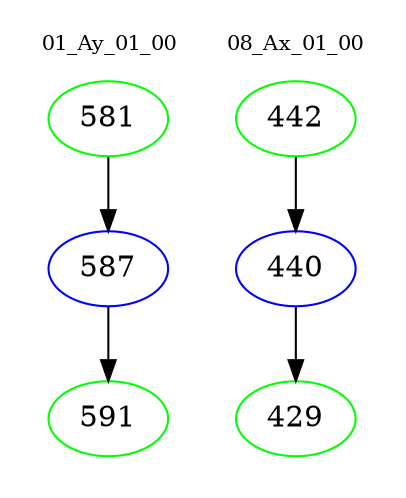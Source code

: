 digraph{
subgraph cluster_0 {
color = white
label = "01_Ay_01_00";
fontsize=10;
T0_581 [label="581", color="green"]
T0_581 -> T0_587 [color="black"]
T0_587 [label="587", color="blue"]
T0_587 -> T0_591 [color="black"]
T0_591 [label="591", color="green"]
}
subgraph cluster_1 {
color = white
label = "08_Ax_01_00";
fontsize=10;
T1_442 [label="442", color="green"]
T1_442 -> T1_440 [color="black"]
T1_440 [label="440", color="blue"]
T1_440 -> T1_429 [color="black"]
T1_429 [label="429", color="green"]
}
}
